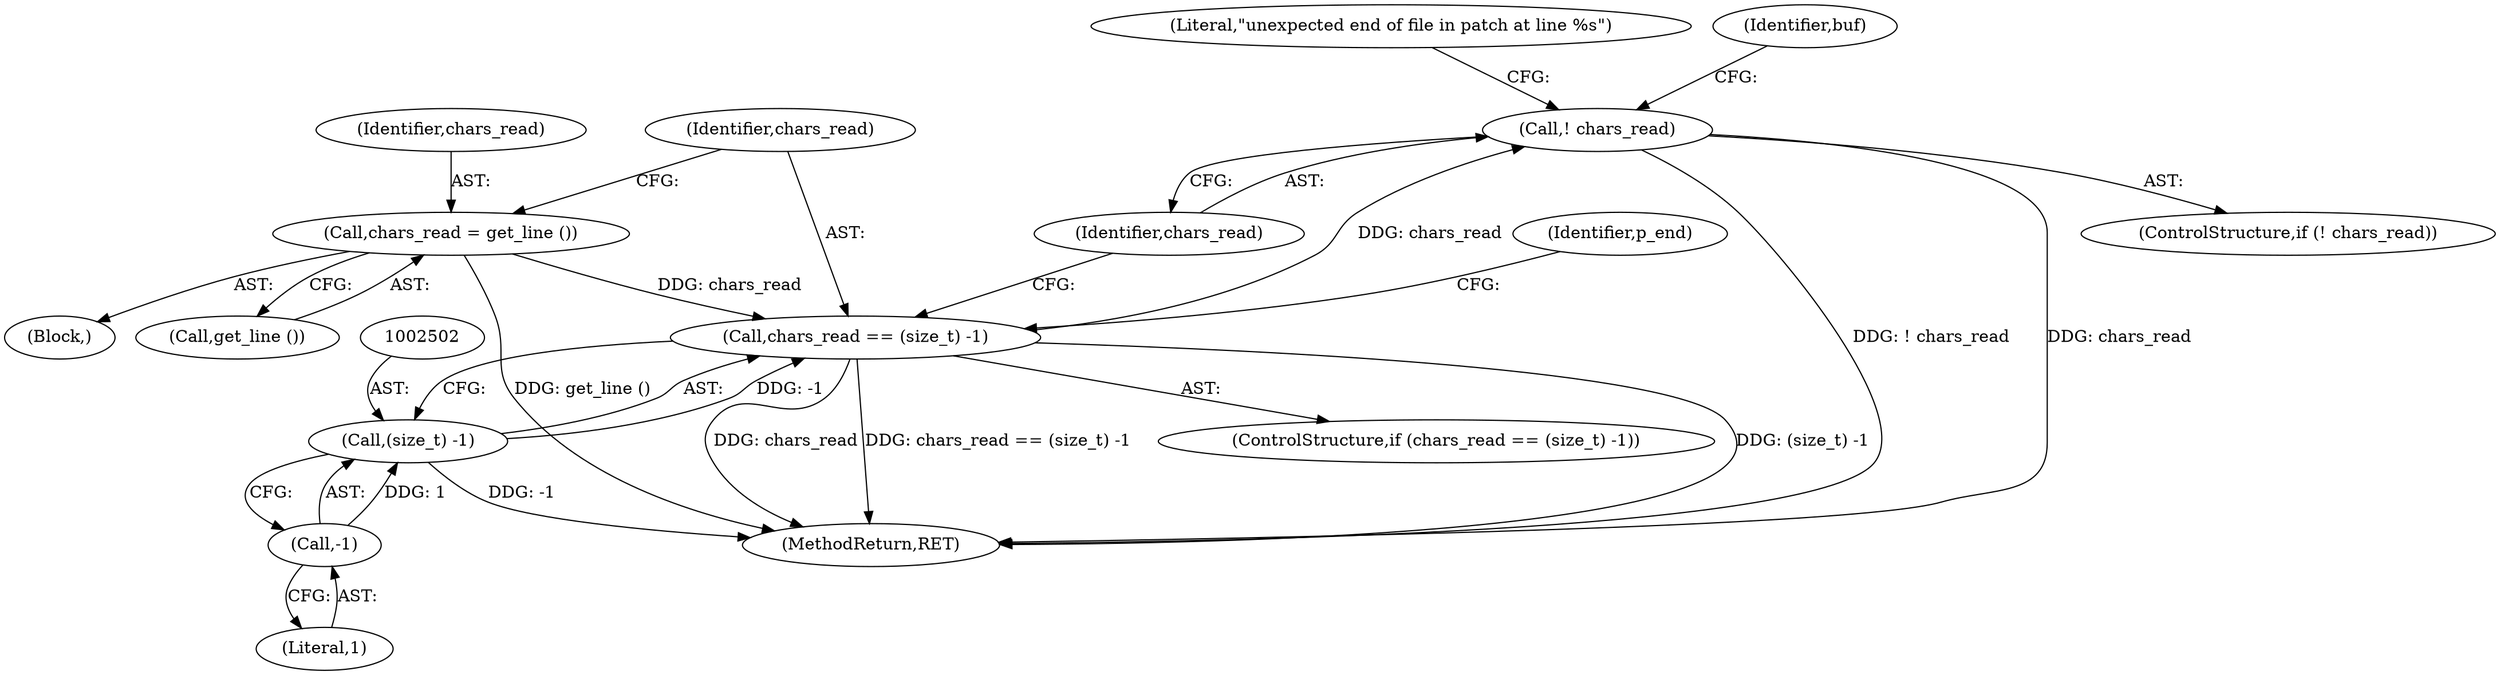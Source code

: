 digraph "0_savannah_0c08d7a902c6fdd49b704623a12d8d672ef18944@API" {
"1002515" [label="(Call,! chars_read)"];
"1002499" [label="(Call,chars_read == (size_t) -1)"];
"1002495" [label="(Call,chars_read = get_line ())"];
"1002501" [label="(Call,(size_t) -1)"];
"1002503" [label="(Call,-1)"];
"1002518" [label="(Literal,\"unexpected end of file in patch at line %s\")"];
"1002495" [label="(Call,chars_read = get_line ())"];
"1002496" [label="(Identifier,chars_read)"];
"1002497" [label="(Call,get_line ())"];
"1002514" [label="(ControlStructure,if (! chars_read))"];
"1002516" [label="(Identifier,chars_read)"];
"1002507" [label="(Identifier,p_end)"];
"1002772" [label="(MethodReturn,RET)"];
"1002499" [label="(Call,chars_read == (size_t) -1)"];
"1002515" [label="(Call,! chars_read)"];
"1002500" [label="(Identifier,chars_read)"];
"1002503" [label="(Call,-1)"];
"1002525" [label="(Identifier,buf)"];
"1002498" [label="(ControlStructure,if (chars_read == (size_t) -1))"];
"1002501" [label="(Call,(size_t) -1)"];
"1002504" [label="(Literal,1)"];
"1002494" [label="(Block,)"];
"1002515" -> "1002514"  [label="AST: "];
"1002515" -> "1002516"  [label="CFG: "];
"1002516" -> "1002515"  [label="AST: "];
"1002518" -> "1002515"  [label="CFG: "];
"1002525" -> "1002515"  [label="CFG: "];
"1002515" -> "1002772"  [label="DDG: chars_read"];
"1002515" -> "1002772"  [label="DDG: ! chars_read"];
"1002499" -> "1002515"  [label="DDG: chars_read"];
"1002499" -> "1002498"  [label="AST: "];
"1002499" -> "1002501"  [label="CFG: "];
"1002500" -> "1002499"  [label="AST: "];
"1002501" -> "1002499"  [label="AST: "];
"1002507" -> "1002499"  [label="CFG: "];
"1002516" -> "1002499"  [label="CFG: "];
"1002499" -> "1002772"  [label="DDG: chars_read == (size_t) -1"];
"1002499" -> "1002772"  [label="DDG: chars_read"];
"1002499" -> "1002772"  [label="DDG: (size_t) -1"];
"1002495" -> "1002499"  [label="DDG: chars_read"];
"1002501" -> "1002499"  [label="DDG: -1"];
"1002495" -> "1002494"  [label="AST: "];
"1002495" -> "1002497"  [label="CFG: "];
"1002496" -> "1002495"  [label="AST: "];
"1002497" -> "1002495"  [label="AST: "];
"1002500" -> "1002495"  [label="CFG: "];
"1002495" -> "1002772"  [label="DDG: get_line ()"];
"1002501" -> "1002503"  [label="CFG: "];
"1002502" -> "1002501"  [label="AST: "];
"1002503" -> "1002501"  [label="AST: "];
"1002501" -> "1002772"  [label="DDG: -1"];
"1002503" -> "1002501"  [label="DDG: 1"];
"1002503" -> "1002504"  [label="CFG: "];
"1002504" -> "1002503"  [label="AST: "];
}
